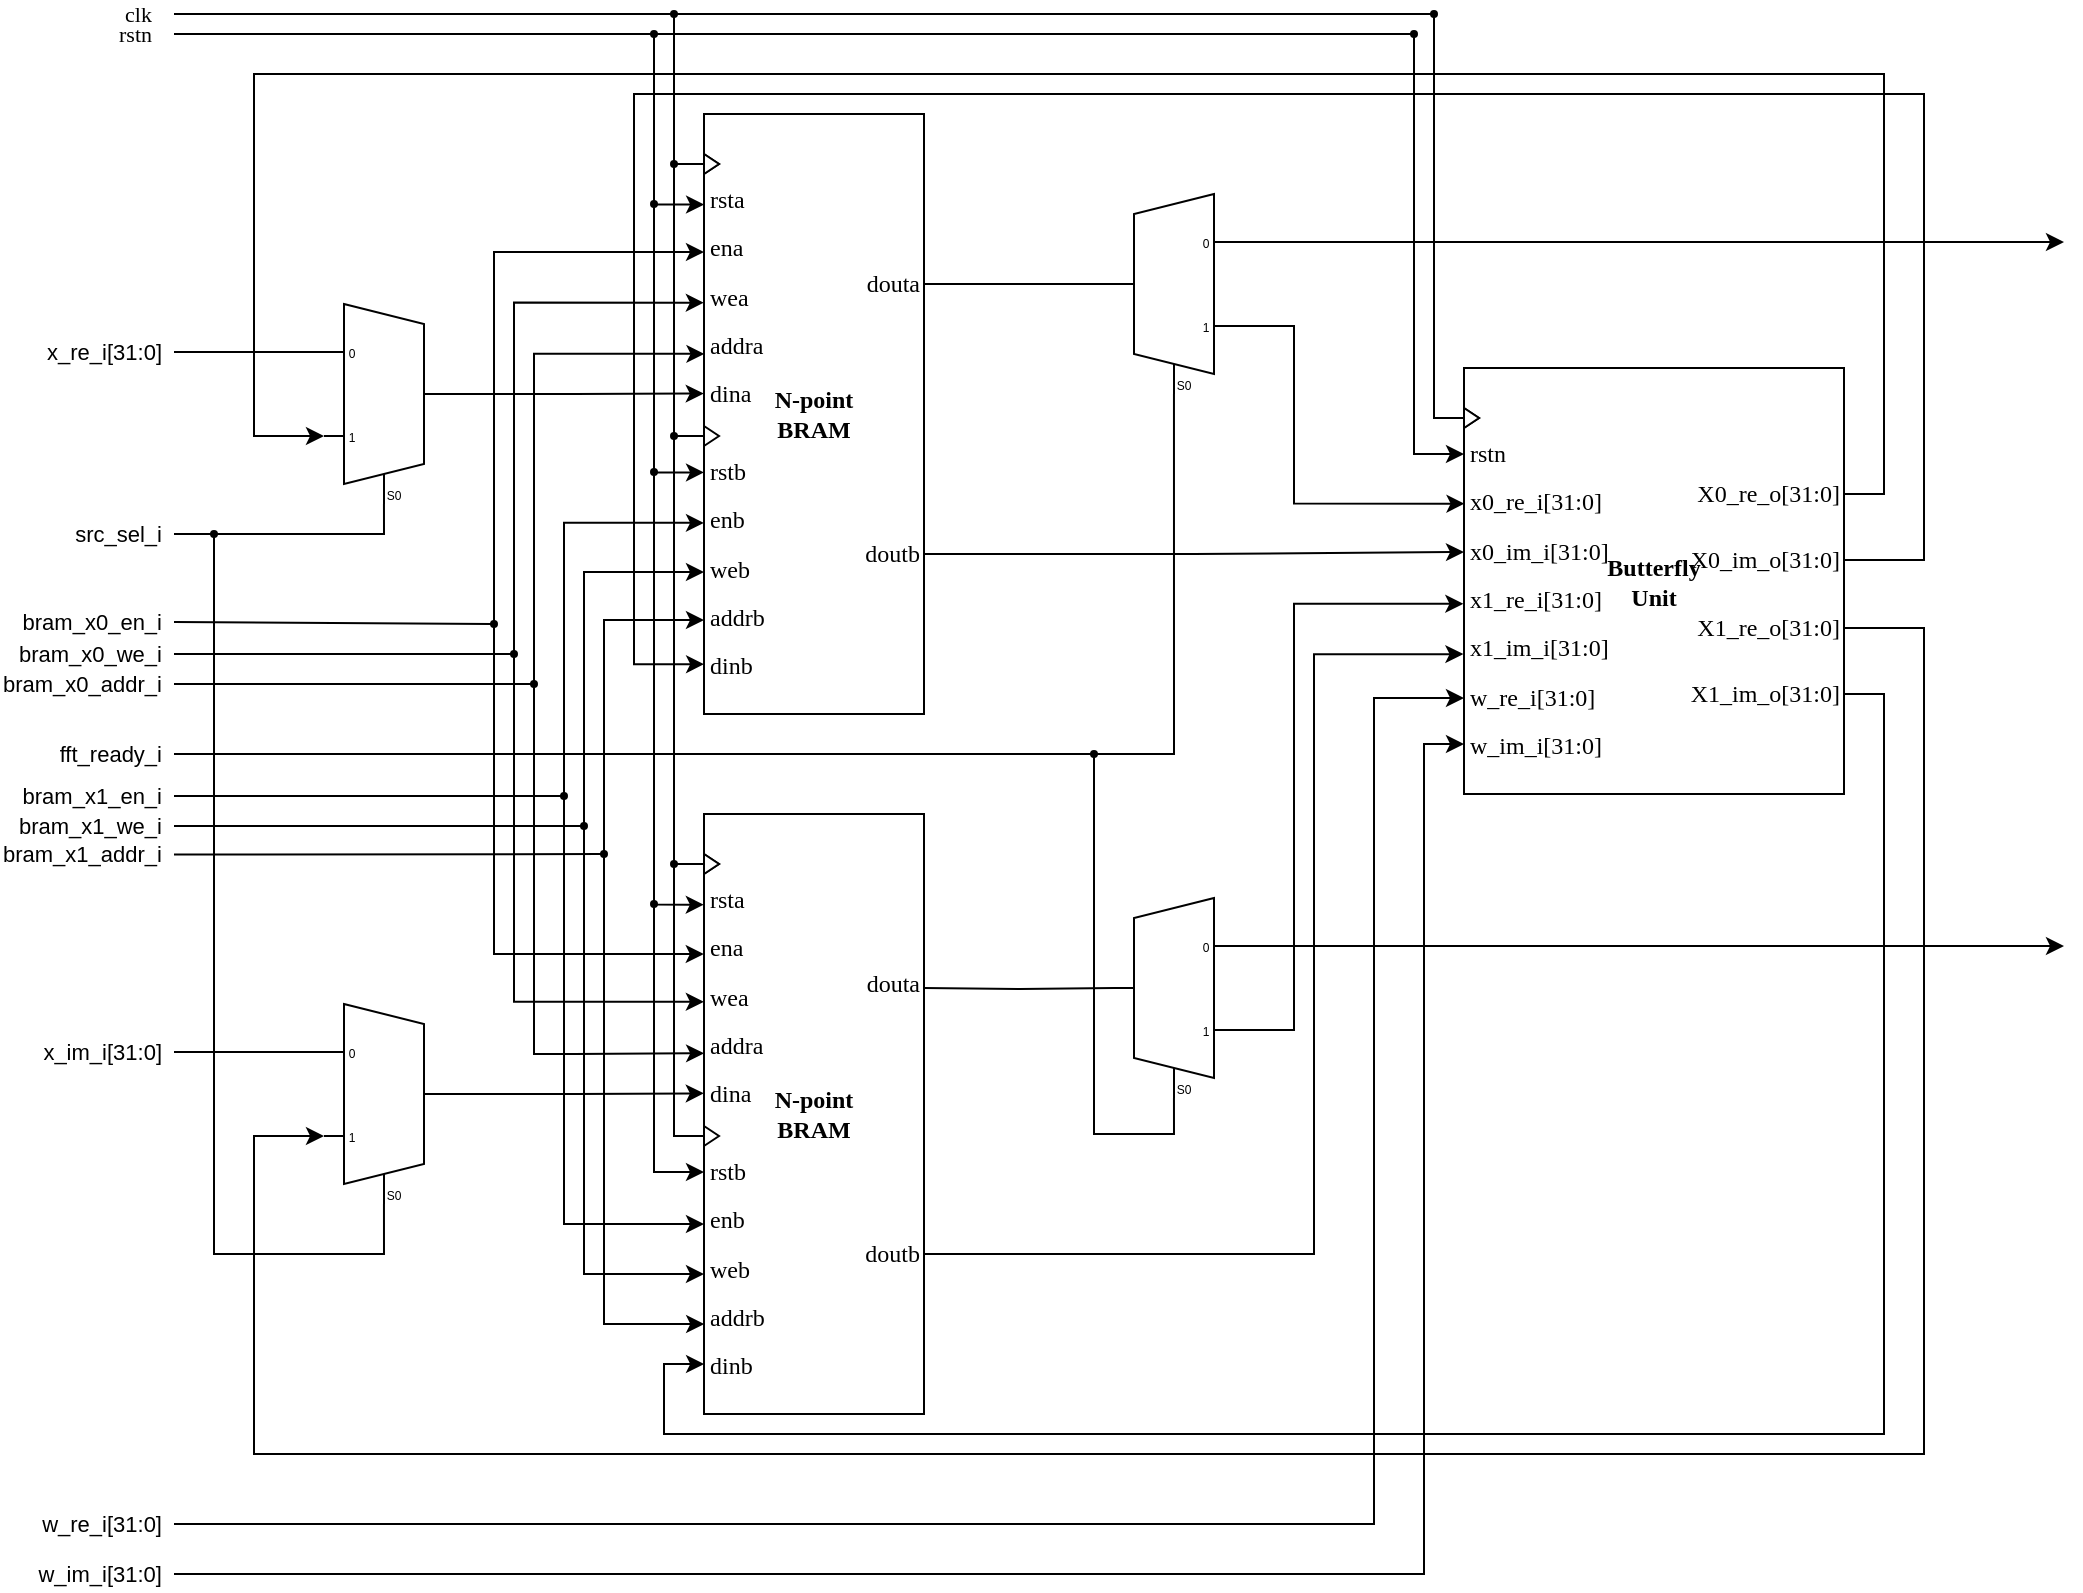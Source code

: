 <mxfile version="25.0.3">
  <diagram name="Page-1" id="Juiqj6YkxCS37qnOwY-p">
    <mxGraphModel dx="3056" dy="1178" grid="1" gridSize="5" guides="1" tooltips="1" connect="1" arrows="1" fold="1" page="1" pageScale="1" pageWidth="850" pageHeight="1100" math="0" shadow="0">
      <root>
        <mxCell id="0" />
        <mxCell id="1" parent="0" />
        <mxCell id="6dm7ZZ2Ce49l9A71G7zG-26" value="rsta" style="text;html=1;align=left;verticalAlign=middle;resizable=0;points=[];autosize=1;strokeColor=none;fillColor=none;spacing=0;fontFamily=NewsGotT;spacingLeft=3;spacingRight=-10;spacingBottom=-2;spacingTop=-2;" vertex="1" parent="1">
          <mxGeometry x="310" y="128" width="25" height="20" as="geometry" />
        </mxCell>
        <mxCell id="6dm7ZZ2Ce49l9A71G7zG-27" value="" style="triangle;whiteSpace=wrap;html=1;fontFamily=NewsGotT;movable=1;resizable=1;rotatable=1;deletable=1;editable=1;locked=0;connectable=1;container=0;points=[];" vertex="1" parent="1">
          <mxGeometry x="310" y="115" width="7.5" height="10" as="geometry" />
        </mxCell>
        <mxCell id="6dm7ZZ2Ce49l9A71G7zG-28" value="ena" style="text;html=1;align=left;verticalAlign=middle;resizable=0;points=[];autosize=1;strokeColor=none;fillColor=none;spacing=0;fontFamily=NewsGotT;spacingLeft=3;spacingRight=-10;spacingBottom=-2;spacingTop=-2;" vertex="1" parent="1">
          <mxGeometry x="310" y="152" width="20" height="20" as="geometry" />
        </mxCell>
        <mxCell id="6dm7ZZ2Ce49l9A71G7zG-29" value="wea" style="text;html=1;align=left;verticalAlign=middle;resizable=0;points=[];autosize=1;strokeColor=none;fillColor=none;spacing=0;fontFamily=NewsGotT;spacingLeft=3;spacingRight=-10;spacingBottom=-2;spacingTop=-2;" vertex="1" parent="1">
          <mxGeometry x="310" y="177" width="25" height="20" as="geometry" />
        </mxCell>
        <mxCell id="6dm7ZZ2Ce49l9A71G7zG-30" value="addra" style="text;html=1;align=left;verticalAlign=middle;resizable=0;points=[];autosize=1;strokeColor=none;fillColor=none;fontFamily=NewsGotT;fontSize=12;fontColor=default;spacing=0;spacingLeft=3;spacingRight=-10;spacingBottom=-2;spacingTop=-2;" vertex="1" parent="1">
          <mxGeometry x="310" y="201" width="30" height="20" as="geometry" />
        </mxCell>
        <mxCell id="6dm7ZZ2Ce49l9A71G7zG-31" value="dina" style="text;html=1;align=left;verticalAlign=middle;resizable=0;points=[];autosize=1;strokeColor=none;fillColor=none;fontFamily=NewsGotT;fontSize=12;fontColor=default;spacing=0;spacingLeft=3;spacingRight=-10;spacingBottom=-2;spacingTop=-2;" vertex="1" parent="1">
          <mxGeometry x="310" y="225" width="25" height="20" as="geometry" />
        </mxCell>
        <mxCell id="6dm7ZZ2Ce49l9A71G7zG-32" value="" style="triangle;whiteSpace=wrap;html=1;fontFamily=NewsGotT;movable=1;resizable=1;rotatable=1;deletable=1;editable=1;locked=0;connectable=1;container=0;points=[[0,0.5,0,0,0]];" vertex="1" parent="1">
          <mxGeometry x="310" y="115" width="7.5" height="10" as="geometry" />
        </mxCell>
        <mxCell id="6dm7ZZ2Ce49l9A71G7zG-34" value="rstb" style="text;html=1;align=left;verticalAlign=middle;resizable=0;points=[];autosize=1;strokeColor=none;fillColor=none;spacing=0;fontFamily=NewsGotT;spacingLeft=3;spacingRight=-10;spacingBottom=-2;spacingTop=-2;" vertex="1" parent="1">
          <mxGeometry x="310" y="264" width="25" height="20" as="geometry" />
        </mxCell>
        <mxCell id="6dm7ZZ2Ce49l9A71G7zG-35" value="enb" style="text;html=1;align=left;verticalAlign=middle;resizable=0;points=[];autosize=1;strokeColor=none;fillColor=none;spacing=0;fontFamily=NewsGotT;spacingLeft=3;spacingRight=-10;spacingBottom=-2;spacingTop=-2;" vertex="1" parent="1">
          <mxGeometry x="310" y="288" width="20" height="20" as="geometry" />
        </mxCell>
        <mxCell id="6dm7ZZ2Ce49l9A71G7zG-36" value="web" style="text;html=1;align=left;verticalAlign=middle;resizable=0;points=[];autosize=1;strokeColor=none;fillColor=none;spacing=0;fontFamily=NewsGotT;spacingLeft=3;spacingRight=-10;spacingBottom=-2;spacingTop=-2;" vertex="1" parent="1">
          <mxGeometry x="310" y="313" width="25" height="20" as="geometry" />
        </mxCell>
        <mxCell id="6dm7ZZ2Ce49l9A71G7zG-37" value="addrb" style="text;html=1;align=left;verticalAlign=middle;resizable=0;points=[];autosize=1;strokeColor=none;fillColor=none;fontFamily=NewsGotT;fontSize=12;fontColor=default;spacing=0;spacingLeft=3;spacingRight=-10;spacingBottom=-2;spacingTop=-2;" vertex="1" parent="1">
          <mxGeometry x="310" y="337" width="30" height="20" as="geometry" />
        </mxCell>
        <mxCell id="6dm7ZZ2Ce49l9A71G7zG-38" value="dinb" style="text;html=1;align=left;verticalAlign=middle;resizable=0;points=[];autosize=1;strokeColor=none;fillColor=none;fontFamily=NewsGotT;fontSize=12;fontColor=default;spacing=0;spacingLeft=3;spacingRight=-10;spacingBottom=-2;spacingTop=-2;" vertex="1" parent="1">
          <mxGeometry x="310" y="361" width="25" height="20" as="geometry" />
        </mxCell>
        <mxCell id="6dm7ZZ2Ce49l9A71G7zG-39" value="" style="triangle;whiteSpace=wrap;html=1;fontFamily=NewsGotT;movable=1;resizable=1;rotatable=1;deletable=1;editable=1;locked=0;connectable=1;container=0;points=[[0,0.5,0,0,0]];" vertex="1" parent="1">
          <mxGeometry x="310" y="251" width="7.5" height="10" as="geometry" />
        </mxCell>
        <mxCell id="6dm7ZZ2Ce49l9A71G7zG-46" value="x_re_i[31:0]" style="edgeStyle=orthogonalEdgeStyle;rounded=0;orthogonalLoop=1;jettySize=auto;html=1;entryX=0;entryY=0.21;entryDx=0;entryDy=3;entryPerimeter=0;endArrow=none;endFill=0;align=right;" edge="1" parent="1" target="6dm7ZZ2Ce49l9A71G7zG-1">
          <mxGeometry x="-1" y="5" relative="1" as="geometry">
            <mxPoint x="40" y="209" as="sourcePoint" />
            <Array as="points">
              <mxPoint x="78" y="209" />
            </Array>
            <mxPoint x="-5" y="5" as="offset" />
          </mxGeometry>
        </mxCell>
        <mxCell id="6dm7ZZ2Ce49l9A71G7zG-155" value="src_sel_i" style="edgeStyle=orthogonalEdgeStyle;rounded=0;orthogonalLoop=1;jettySize=auto;html=1;exitX=0.333;exitY=1;exitDx=10;exitDy=0;exitPerimeter=0;entryX=0.333;entryY=1;entryDx=10;entryDy=0;entryPerimeter=0;endArrow=none;endFill=0;align=right;" edge="1" parent="1" target="6dm7ZZ2Ce49l9A71G7zG-1">
          <mxGeometry x="-1" y="-5" relative="1" as="geometry">
            <mxPoint x="40" y="300" as="sourcePoint" />
            <Array as="points">
              <mxPoint x="145" y="300" />
            </Array>
            <mxPoint x="-5" y="-5" as="offset" />
          </mxGeometry>
        </mxCell>
        <mxCell id="6dm7ZZ2Ce49l9A71G7zG-1" value="" style="shadow=0;dashed=0;align=center;html=1;strokeWidth=1;shape=mxgraph.electrical.abstract.mux2;whiteSpace=wrap;fontFamily=NewsGotT;" vertex="1" parent="1">
          <mxGeometry x="115" y="185" width="60" height="100" as="geometry" />
        </mxCell>
        <mxCell id="6dm7ZZ2Ce49l9A71G7zG-2" value="&lt;b&gt;N-point&lt;br&gt;BRAM&lt;/b&gt;" style="rounded=0;whiteSpace=wrap;html=1;fontFamily=NewsGotT;verticalAlign=middle;" vertex="1" parent="1">
          <mxGeometry x="305" y="90" width="110" height="300" as="geometry" />
        </mxCell>
        <mxCell id="6dm7ZZ2Ce49l9A71G7zG-3" value="rsta" style="text;html=1;align=left;verticalAlign=middle;resizable=0;points=[];autosize=1;strokeColor=none;fillColor=none;spacing=0;fontFamily=NewsGotT;spacingLeft=3;spacingRight=-10;spacingBottom=-2;spacingTop=-2;" vertex="1" parent="1">
          <mxGeometry x="305" y="123" width="25" height="20" as="geometry" />
        </mxCell>
        <mxCell id="6dm7ZZ2Ce49l9A71G7zG-4" value="" style="triangle;whiteSpace=wrap;html=1;fontFamily=NewsGotT;movable=1;resizable=1;rotatable=1;deletable=1;editable=1;locked=0;connectable=1;container=0;points=[];" vertex="1" parent="1">
          <mxGeometry x="305" y="110" width="7.5" height="10" as="geometry" />
        </mxCell>
        <mxCell id="6dm7ZZ2Ce49l9A71G7zG-5" value="ena" style="text;html=1;align=left;verticalAlign=middle;resizable=0;points=[];autosize=1;strokeColor=none;fillColor=none;spacing=0;fontFamily=NewsGotT;spacingLeft=3;spacingRight=-10;spacingBottom=-2;spacingTop=-2;" vertex="1" parent="1">
          <mxGeometry x="305" y="147" width="20" height="20" as="geometry" />
        </mxCell>
        <mxCell id="6dm7ZZ2Ce49l9A71G7zG-6" value="wea" style="text;html=1;align=left;verticalAlign=middle;resizable=0;points=[];autosize=1;strokeColor=none;fillColor=none;spacing=0;fontFamily=NewsGotT;spacingLeft=3;spacingRight=-10;spacingBottom=-2;spacingTop=-2;" vertex="1" parent="1">
          <mxGeometry x="305" y="172" width="25" height="20" as="geometry" />
        </mxCell>
        <mxCell id="6dm7ZZ2Ce49l9A71G7zG-7" value="addra" style="text;html=1;align=left;verticalAlign=middle;resizable=0;points=[];autosize=1;strokeColor=none;fillColor=none;fontFamily=NewsGotT;fontSize=12;fontColor=default;spacing=0;spacingLeft=3;spacingRight=-10;spacingBottom=-2;spacingTop=-2;" vertex="1" parent="1">
          <mxGeometry x="305" y="196" width="30" height="20" as="geometry" />
        </mxCell>
        <mxCell id="6dm7ZZ2Ce49l9A71G7zG-8" value="dina" style="text;html=1;align=left;verticalAlign=middle;resizable=0;points=[];autosize=1;strokeColor=none;fillColor=none;fontFamily=NewsGotT;fontSize=12;fontColor=default;spacing=0;spacingLeft=3;spacingRight=-10;spacingBottom=-2;spacingTop=-2;" vertex="1" parent="1">
          <mxGeometry x="305" y="220" width="25" height="20" as="geometry" />
        </mxCell>
        <mxCell id="6dm7ZZ2Ce49l9A71G7zG-9" value="" style="triangle;whiteSpace=wrap;html=1;fontFamily=NewsGotT;movable=1;resizable=1;rotatable=1;deletable=1;editable=1;locked=0;connectable=1;container=0;points=[[0,0.5,0,0,0]];" vertex="1" parent="1">
          <mxGeometry x="305" y="110" width="7.5" height="10" as="geometry" />
        </mxCell>
        <mxCell id="6dm7ZZ2Ce49l9A71G7zG-11" value="douta" style="text;html=1;align=right;verticalAlign=middle;resizable=0;points=[];autosize=1;strokeColor=none;fillColor=none;fontFamily=NewsGotT;fontSize=12;fontColor=default;spacing=0;spacingRight=3;spacingLeft=-9;spacingBottom=-2;spacingTop=-2;" vertex="1" parent="1">
          <mxGeometry x="385" y="165" width="30" height="20" as="geometry" />
        </mxCell>
        <mxCell id="6dm7ZZ2Ce49l9A71G7zG-12" value="rstb" style="text;html=1;align=left;verticalAlign=middle;resizable=0;points=[];autosize=1;strokeColor=none;fillColor=none;spacing=0;fontFamily=NewsGotT;spacingLeft=3;spacingRight=-10;spacingBottom=-2;spacingTop=-2;" vertex="1" parent="1">
          <mxGeometry x="305" y="259" width="25" height="20" as="geometry" />
        </mxCell>
        <mxCell id="6dm7ZZ2Ce49l9A71G7zG-13" value="enb" style="text;html=1;align=left;verticalAlign=middle;resizable=0;points=[];autosize=1;strokeColor=none;fillColor=none;spacing=0;fontFamily=NewsGotT;spacingLeft=3;spacingRight=-10;spacingBottom=-2;spacingTop=-2;" vertex="1" parent="1">
          <mxGeometry x="305" y="283" width="20" height="20" as="geometry" />
        </mxCell>
        <mxCell id="6dm7ZZ2Ce49l9A71G7zG-14" value="web" style="text;html=1;align=left;verticalAlign=middle;resizable=0;points=[];autosize=1;strokeColor=none;fillColor=none;spacing=0;fontFamily=NewsGotT;spacingLeft=3;spacingRight=-10;spacingBottom=-2;spacingTop=-2;" vertex="1" parent="1">
          <mxGeometry x="305" y="308" width="25" height="20" as="geometry" />
        </mxCell>
        <mxCell id="6dm7ZZ2Ce49l9A71G7zG-15" value="addrb" style="text;html=1;align=left;verticalAlign=middle;resizable=0;points=[];autosize=1;strokeColor=none;fillColor=none;fontFamily=NewsGotT;fontSize=12;fontColor=default;spacing=0;spacingLeft=3;spacingRight=-10;spacingBottom=-2;spacingTop=-2;" vertex="1" parent="1">
          <mxGeometry x="305" y="332" width="30" height="20" as="geometry" />
        </mxCell>
        <mxCell id="6dm7ZZ2Ce49l9A71G7zG-16" value="dinb" style="text;html=1;align=left;verticalAlign=middle;resizable=0;points=[];autosize=1;strokeColor=none;fillColor=none;fontFamily=NewsGotT;fontSize=12;fontColor=default;spacing=0;spacingLeft=3;spacingRight=-10;spacingBottom=-2;spacingTop=-2;" vertex="1" parent="1">
          <mxGeometry x="305" y="356" width="25" height="20" as="geometry" />
        </mxCell>
        <mxCell id="6dm7ZZ2Ce49l9A71G7zG-17" value="" style="triangle;whiteSpace=wrap;html=1;fontFamily=NewsGotT;movable=1;resizable=1;rotatable=1;deletable=1;editable=1;locked=0;connectable=1;container=0;points=[[0,0.5,0,0,0]];" vertex="1" parent="1">
          <mxGeometry x="305" y="246" width="7.5" height="10" as="geometry" />
        </mxCell>
        <mxCell id="6dm7ZZ2Ce49l9A71G7zG-18" value="doutb" style="text;html=1;align=right;verticalAlign=middle;resizable=0;points=[];autosize=1;strokeColor=none;fillColor=none;fontFamily=NewsGotT;fontSize=12;fontColor=default;spacing=0;spacingRight=3;spacingLeft=-9;spacingBottom=-2;spacingTop=-2;" vertex="1" parent="1">
          <mxGeometry x="385" y="300" width="30" height="20" as="geometry" />
        </mxCell>
        <mxCell id="6dm7ZZ2Ce49l9A71G7zG-19" value="clk" style="endArrow=none;html=1;rounded=0;align=right;fontFamily=NewsGotT;" edge="1" parent="1">
          <mxGeometry x="-1" y="-10" width="50" height="50" relative="1" as="geometry">
            <mxPoint x="40" y="40" as="sourcePoint" />
            <mxPoint x="670" y="40" as="targetPoint" />
            <mxPoint x="-10" y="-10" as="offset" />
          </mxGeometry>
        </mxCell>
        <mxCell id="6dm7ZZ2Ce49l9A71G7zG-20" value="rstn" style="endArrow=none;html=1;rounded=0;align=right;labelBackgroundColor=none;fontFamily=NewsGotT;" edge="1" parent="1">
          <mxGeometry x="-1" y="-10" width="50" height="50" relative="1" as="geometry">
            <mxPoint x="40" y="50" as="sourcePoint" />
            <mxPoint x="660" y="50" as="targetPoint" />
            <mxPoint x="-10" y="-10" as="offset" />
          </mxGeometry>
        </mxCell>
        <mxCell id="6dm7ZZ2Ce49l9A71G7zG-21" value="" style="endArrow=none;html=1;rounded=0;entryX=0;entryY=0.5;entryDx=0;entryDy=0;entryPerimeter=0;edgeStyle=orthogonalEdgeStyle;startArrow=oval;startFill=1;startSize=3;" edge="1" parent="1" target="6dm7ZZ2Ce49l9A71G7zG-9">
          <mxGeometry width="50" height="50" relative="1" as="geometry">
            <mxPoint x="290" y="40" as="sourcePoint" />
            <mxPoint x="285" y="120" as="targetPoint" />
            <Array as="points">
              <mxPoint x="290" y="40" />
              <mxPoint x="290" y="115" />
            </Array>
          </mxGeometry>
        </mxCell>
        <mxCell id="6dm7ZZ2Ce49l9A71G7zG-22" value="" style="endArrow=none;html=1;rounded=0;entryX=0;entryY=0.5;entryDx=0;entryDy=0;entryPerimeter=0;edgeStyle=orthogonalEdgeStyle;startArrow=oval;startFill=1;startSize=3;fontFamily=NewsGotT;" edge="1" parent="1" target="6dm7ZZ2Ce49l9A71G7zG-17">
          <mxGeometry width="50" height="50" relative="1" as="geometry">
            <mxPoint x="290" y="115" as="sourcePoint" />
            <mxPoint x="305" y="190" as="targetPoint" />
            <Array as="points">
              <mxPoint x="290" y="115" />
              <mxPoint x="290" y="251" />
            </Array>
          </mxGeometry>
        </mxCell>
        <mxCell id="6dm7ZZ2Ce49l9A71G7zG-23" value="" style="endArrow=classic;html=1;rounded=0;edgeStyle=orthogonalEdgeStyle;startArrow=oval;startFill=1;startSize=3;entryX=0.002;entryY=0.612;entryDx=0;entryDy=0;entryPerimeter=0;endFill=1;" edge="1" parent="1" target="6dm7ZZ2Ce49l9A71G7zG-3">
          <mxGeometry width="50" height="50" relative="1" as="geometry">
            <mxPoint x="280" y="50" as="sourcePoint" />
            <mxPoint x="305" y="134" as="targetPoint" />
            <Array as="points">
              <mxPoint x="280" y="50" />
              <mxPoint x="280" y="135" />
            </Array>
          </mxGeometry>
        </mxCell>
        <mxCell id="6dm7ZZ2Ce49l9A71G7zG-24" value="" style="endArrow=classic;html=1;rounded=0;edgeStyle=orthogonalEdgeStyle;startArrow=oval;startFill=1;startSize=3;entryX=0.001;entryY=0.51;entryDx=0;entryDy=0;entryPerimeter=0;endFill=1;fontFamily=NewsGotT;" edge="1" parent="1" target="6dm7ZZ2Ce49l9A71G7zG-12">
          <mxGeometry width="50" height="50" relative="1" as="geometry">
            <mxPoint x="280" y="134.99" as="sourcePoint" />
            <mxPoint x="305" y="219.99" as="targetPoint" />
            <Array as="points">
              <mxPoint x="280" y="269" />
            </Array>
          </mxGeometry>
        </mxCell>
        <mxCell id="6dm7ZZ2Ce49l9A71G7zG-42" style="edgeStyle=orthogonalEdgeStyle;rounded=0;orthogonalLoop=1;jettySize=auto;html=1;exitX=1;exitY=0.5;exitDx=0;exitDy=-5;exitPerimeter=0;entryX=-0.005;entryY=0.489;entryDx=0;entryDy=0;entryPerimeter=0;" edge="1" parent="1" source="6dm7ZZ2Ce49l9A71G7zG-1" target="6dm7ZZ2Ce49l9A71G7zG-8">
          <mxGeometry relative="1" as="geometry" />
        </mxCell>
        <mxCell id="6dm7ZZ2Ce49l9A71G7zG-117" style="edgeStyle=orthogonalEdgeStyle;rounded=0;orthogonalLoop=1;jettySize=auto;html=1;exitX=1;exitY=0.21;exitDx=0;exitDy=3;exitPerimeter=0;" edge="1" parent="1" source="6dm7ZZ2Ce49l9A71G7zG-44">
          <mxGeometry relative="1" as="geometry">
            <mxPoint x="985" y="154" as="targetPoint" />
          </mxGeometry>
        </mxCell>
        <mxCell id="6dm7ZZ2Ce49l9A71G7zG-44" value="" style="shadow=0;dashed=0;align=center;html=1;strokeWidth=1;shape=mxgraph.electrical.abstract.mux2;operation=demux;whiteSpace=wrap;fontFamily=NewsGotT;" vertex="1" parent="1">
          <mxGeometry x="510" y="130" width="60" height="100" as="geometry" />
        </mxCell>
        <mxCell id="6dm7ZZ2Ce49l9A71G7zG-45" style="edgeStyle=orthogonalEdgeStyle;rounded=0;orthogonalLoop=1;jettySize=auto;html=1;entryX=0;entryY=0.45;entryDx=0;entryDy=0;entryPerimeter=0;endArrow=none;endFill=0;" edge="1" parent="1" source="6dm7ZZ2Ce49l9A71G7zG-11" target="6dm7ZZ2Ce49l9A71G7zG-44">
          <mxGeometry relative="1" as="geometry" />
        </mxCell>
        <mxCell id="6dm7ZZ2Ce49l9A71G7zG-47" value="rsta" style="text;html=1;align=left;verticalAlign=middle;resizable=0;points=[];autosize=1;strokeColor=none;fillColor=none;spacing=0;fontFamily=NewsGotT;spacingLeft=3;spacingRight=-10;spacingBottom=-2;spacingTop=-2;" vertex="1" parent="1">
          <mxGeometry x="310" y="478" width="25" height="20" as="geometry" />
        </mxCell>
        <mxCell id="6dm7ZZ2Ce49l9A71G7zG-48" value="" style="triangle;whiteSpace=wrap;html=1;fontFamily=NewsGotT;movable=1;resizable=1;rotatable=1;deletable=1;editable=1;locked=0;connectable=1;container=0;points=[];" vertex="1" parent="1">
          <mxGeometry x="310" y="465" width="7.5" height="10" as="geometry" />
        </mxCell>
        <mxCell id="6dm7ZZ2Ce49l9A71G7zG-49" value="ena" style="text;html=1;align=left;verticalAlign=middle;resizable=0;points=[];autosize=1;strokeColor=none;fillColor=none;spacing=0;fontFamily=NewsGotT;spacingLeft=3;spacingRight=-10;spacingBottom=-2;spacingTop=-2;" vertex="1" parent="1">
          <mxGeometry x="310" y="502" width="20" height="20" as="geometry" />
        </mxCell>
        <mxCell id="6dm7ZZ2Ce49l9A71G7zG-50" value="wea" style="text;html=1;align=left;verticalAlign=middle;resizable=0;points=[];autosize=1;strokeColor=none;fillColor=none;spacing=0;fontFamily=NewsGotT;spacingLeft=3;spacingRight=-10;spacingBottom=-2;spacingTop=-2;" vertex="1" parent="1">
          <mxGeometry x="310" y="527" width="25" height="20" as="geometry" />
        </mxCell>
        <mxCell id="6dm7ZZ2Ce49l9A71G7zG-51" value="addra" style="text;html=1;align=left;verticalAlign=middle;resizable=0;points=[];autosize=1;strokeColor=none;fillColor=none;fontFamily=NewsGotT;fontSize=12;fontColor=default;spacing=0;spacingLeft=3;spacingRight=-10;spacingBottom=-2;spacingTop=-2;" vertex="1" parent="1">
          <mxGeometry x="310" y="551" width="30" height="20" as="geometry" />
        </mxCell>
        <mxCell id="6dm7ZZ2Ce49l9A71G7zG-52" value="dina" style="text;html=1;align=left;verticalAlign=middle;resizable=0;points=[];autosize=1;strokeColor=none;fillColor=none;fontFamily=NewsGotT;fontSize=12;fontColor=default;spacing=0;spacingLeft=3;spacingRight=-10;spacingBottom=-2;spacingTop=-2;" vertex="1" parent="1">
          <mxGeometry x="310" y="575" width="25" height="20" as="geometry" />
        </mxCell>
        <mxCell id="6dm7ZZ2Ce49l9A71G7zG-53" value="" style="triangle;whiteSpace=wrap;html=1;fontFamily=NewsGotT;movable=1;resizable=1;rotatable=1;deletable=1;editable=1;locked=0;connectable=1;container=0;points=[[0,0.5,0,0,0]];" vertex="1" parent="1">
          <mxGeometry x="310" y="465" width="7.5" height="10" as="geometry" />
        </mxCell>
        <mxCell id="6dm7ZZ2Ce49l9A71G7zG-54" value="rstb" style="text;html=1;align=left;verticalAlign=middle;resizable=0;points=[];autosize=1;strokeColor=none;fillColor=none;spacing=0;fontFamily=NewsGotT;spacingLeft=3;spacingRight=-10;spacingBottom=-2;spacingTop=-2;" vertex="1" parent="1">
          <mxGeometry x="310" y="614" width="25" height="20" as="geometry" />
        </mxCell>
        <mxCell id="6dm7ZZ2Ce49l9A71G7zG-55" value="enb" style="text;html=1;align=left;verticalAlign=middle;resizable=0;points=[];autosize=1;strokeColor=none;fillColor=none;spacing=0;fontFamily=NewsGotT;spacingLeft=3;spacingRight=-10;spacingBottom=-2;spacingTop=-2;" vertex="1" parent="1">
          <mxGeometry x="310" y="638" width="20" height="20" as="geometry" />
        </mxCell>
        <mxCell id="6dm7ZZ2Ce49l9A71G7zG-56" value="web" style="text;html=1;align=left;verticalAlign=middle;resizable=0;points=[];autosize=1;strokeColor=none;fillColor=none;spacing=0;fontFamily=NewsGotT;spacingLeft=3;spacingRight=-10;spacingBottom=-2;spacingTop=-2;" vertex="1" parent="1">
          <mxGeometry x="310" y="663" width="25" height="20" as="geometry" />
        </mxCell>
        <mxCell id="6dm7ZZ2Ce49l9A71G7zG-57" value="addrb" style="text;html=1;align=left;verticalAlign=middle;resizable=0;points=[];autosize=1;strokeColor=none;fillColor=none;fontFamily=NewsGotT;fontSize=12;fontColor=default;spacing=0;spacingLeft=3;spacingRight=-10;spacingBottom=-2;spacingTop=-2;" vertex="1" parent="1">
          <mxGeometry x="310" y="687" width="30" height="20" as="geometry" />
        </mxCell>
        <mxCell id="6dm7ZZ2Ce49l9A71G7zG-58" value="dinb" style="text;html=1;align=left;verticalAlign=middle;resizable=0;points=[];autosize=1;strokeColor=none;fillColor=none;fontFamily=NewsGotT;fontSize=12;fontColor=default;spacing=0;spacingLeft=3;spacingRight=-10;spacingBottom=-2;spacingTop=-2;" vertex="1" parent="1">
          <mxGeometry x="310" y="711" width="25" height="20" as="geometry" />
        </mxCell>
        <mxCell id="6dm7ZZ2Ce49l9A71G7zG-59" value="" style="triangle;whiteSpace=wrap;html=1;fontFamily=NewsGotT;movable=1;resizable=1;rotatable=1;deletable=1;editable=1;locked=0;connectable=1;container=0;points=[[0,0.5,0,0,0]];" vertex="1" parent="1">
          <mxGeometry x="310" y="601" width="7.5" height="10" as="geometry" />
        </mxCell>
        <mxCell id="6dm7ZZ2Ce49l9A71G7zG-60" value="&lt;b&gt;N-point&lt;br&gt;BRAM&lt;/b&gt;" style="rounded=0;whiteSpace=wrap;html=1;fontFamily=NewsGotT;verticalAlign=middle;" vertex="1" parent="1">
          <mxGeometry x="305" y="440" width="110" height="300" as="geometry" />
        </mxCell>
        <mxCell id="6dm7ZZ2Ce49l9A71G7zG-61" value="rsta" style="text;html=1;align=left;verticalAlign=middle;resizable=0;points=[];autosize=1;strokeColor=none;fillColor=none;spacing=0;fontFamily=NewsGotT;spacingLeft=3;spacingRight=-10;spacingBottom=-2;spacingTop=-2;" vertex="1" parent="1">
          <mxGeometry x="305" y="473" width="25" height="20" as="geometry" />
        </mxCell>
        <mxCell id="6dm7ZZ2Ce49l9A71G7zG-62" value="" style="triangle;whiteSpace=wrap;html=1;fontFamily=NewsGotT;movable=1;resizable=1;rotatable=1;deletable=1;editable=1;locked=0;connectable=1;container=0;points=[];" vertex="1" parent="1">
          <mxGeometry x="305" y="460" width="7.5" height="10" as="geometry" />
        </mxCell>
        <mxCell id="6dm7ZZ2Ce49l9A71G7zG-63" value="ena" style="text;html=1;align=left;verticalAlign=middle;resizable=0;points=[];autosize=1;strokeColor=none;fillColor=none;spacing=0;fontFamily=NewsGotT;spacingLeft=3;spacingRight=-10;spacingBottom=-2;spacingTop=-2;" vertex="1" parent="1">
          <mxGeometry x="305" y="497" width="20" height="20" as="geometry" />
        </mxCell>
        <mxCell id="6dm7ZZ2Ce49l9A71G7zG-64" value="wea" style="text;html=1;align=left;verticalAlign=middle;resizable=0;points=[];autosize=1;strokeColor=none;fillColor=none;spacing=0;fontFamily=NewsGotT;spacingLeft=3;spacingRight=-10;spacingBottom=-2;spacingTop=-2;" vertex="1" parent="1">
          <mxGeometry x="305" y="522" width="25" height="20" as="geometry" />
        </mxCell>
        <mxCell id="6dm7ZZ2Ce49l9A71G7zG-65" value="addra" style="text;html=1;align=left;verticalAlign=middle;resizable=0;points=[];autosize=1;strokeColor=none;fillColor=none;fontFamily=NewsGotT;fontSize=12;fontColor=default;spacing=0;spacingLeft=3;spacingRight=-10;spacingBottom=-2;spacingTop=-2;" vertex="1" parent="1">
          <mxGeometry x="305" y="546" width="30" height="20" as="geometry" />
        </mxCell>
        <mxCell id="6dm7ZZ2Ce49l9A71G7zG-66" value="dina" style="text;html=1;align=left;verticalAlign=middle;resizable=0;points=[];autosize=1;strokeColor=none;fillColor=none;fontFamily=NewsGotT;fontSize=12;fontColor=default;spacing=0;spacingLeft=3;spacingRight=-10;spacingBottom=-2;spacingTop=-2;" vertex="1" parent="1">
          <mxGeometry x="305" y="570" width="25" height="20" as="geometry" />
        </mxCell>
        <mxCell id="6dm7ZZ2Ce49l9A71G7zG-67" value="" style="triangle;whiteSpace=wrap;html=1;fontFamily=NewsGotT;movable=1;resizable=1;rotatable=1;deletable=1;editable=1;locked=0;connectable=1;container=0;points=[[0,0.5,0,0,0]];" vertex="1" parent="1">
          <mxGeometry x="305" y="460" width="7.5" height="10" as="geometry" />
        </mxCell>
        <mxCell id="6dm7ZZ2Ce49l9A71G7zG-68" value="douta" style="text;html=1;align=right;verticalAlign=middle;resizable=0;points=[];autosize=1;strokeColor=none;fillColor=none;fontFamily=NewsGotT;fontSize=12;fontColor=default;spacing=0;spacingRight=3;spacingLeft=-9;spacingBottom=-2;spacingTop=-2;" vertex="1" parent="1">
          <mxGeometry x="385" y="515" width="30" height="20" as="geometry" />
        </mxCell>
        <mxCell id="6dm7ZZ2Ce49l9A71G7zG-69" value="rstb" style="text;html=1;align=left;verticalAlign=middle;resizable=0;points=[];autosize=1;strokeColor=none;fillColor=none;spacing=0;fontFamily=NewsGotT;spacingLeft=3;spacingRight=-10;spacingBottom=-2;spacingTop=-2;" vertex="1" parent="1">
          <mxGeometry x="305" y="609" width="25" height="20" as="geometry" />
        </mxCell>
        <mxCell id="6dm7ZZ2Ce49l9A71G7zG-70" value="enb" style="text;html=1;align=left;verticalAlign=middle;resizable=0;points=[];autosize=1;strokeColor=none;fillColor=none;spacing=0;fontFamily=NewsGotT;spacingLeft=3;spacingRight=-10;spacingBottom=-2;spacingTop=-2;" vertex="1" parent="1">
          <mxGeometry x="305" y="633" width="20" height="20" as="geometry" />
        </mxCell>
        <mxCell id="6dm7ZZ2Ce49l9A71G7zG-71" value="web" style="text;html=1;align=left;verticalAlign=middle;resizable=0;points=[];autosize=1;strokeColor=none;fillColor=none;spacing=0;fontFamily=NewsGotT;spacingLeft=3;spacingRight=-10;spacingBottom=-2;spacingTop=-2;" vertex="1" parent="1">
          <mxGeometry x="305" y="658" width="25" height="20" as="geometry" />
        </mxCell>
        <mxCell id="6dm7ZZ2Ce49l9A71G7zG-72" value="addrb" style="text;html=1;align=left;verticalAlign=middle;resizable=0;points=[];autosize=1;strokeColor=none;fillColor=none;fontFamily=NewsGotT;fontSize=12;fontColor=default;spacing=0;spacingLeft=3;spacingRight=-10;spacingBottom=-2;spacingTop=-2;" vertex="1" parent="1">
          <mxGeometry x="305" y="682" width="30" height="20" as="geometry" />
        </mxCell>
        <mxCell id="6dm7ZZ2Ce49l9A71G7zG-73" value="dinb" style="text;html=1;align=left;verticalAlign=middle;resizable=0;points=[];autosize=1;strokeColor=none;fillColor=none;fontFamily=NewsGotT;fontSize=12;fontColor=default;spacing=0;spacingLeft=3;spacingRight=-10;spacingBottom=-2;spacingTop=-2;" vertex="1" parent="1">
          <mxGeometry x="305" y="706" width="25" height="20" as="geometry" />
        </mxCell>
        <mxCell id="6dm7ZZ2Ce49l9A71G7zG-74" value="" style="triangle;whiteSpace=wrap;html=1;fontFamily=NewsGotT;movable=1;resizable=1;rotatable=1;deletable=1;editable=1;locked=0;connectable=1;container=0;points=[[0,0.5,0,0,0]];" vertex="1" parent="1">
          <mxGeometry x="305" y="596" width="7.5" height="10" as="geometry" />
        </mxCell>
        <mxCell id="6dm7ZZ2Ce49l9A71G7zG-75" value="doutb" style="text;html=1;align=right;verticalAlign=middle;resizable=0;points=[];autosize=1;strokeColor=none;fillColor=none;fontFamily=NewsGotT;fontSize=12;fontColor=default;spacing=0;spacingRight=3;spacingLeft=-9;spacingBottom=-2;spacingTop=-2;" vertex="1" parent="1">
          <mxGeometry x="385" y="650" width="30" height="20" as="geometry" />
        </mxCell>
        <mxCell id="6dm7ZZ2Ce49l9A71G7zG-76" value="" style="endArrow=classic;html=1;rounded=0;edgeStyle=orthogonalEdgeStyle;startArrow=oval;startFill=1;startSize=3;entryX=-0.004;entryY=0.617;entryDx=0;entryDy=0;entryPerimeter=0;endFill=1;fontFamily=NewsGotT;" edge="1" parent="1" target="6dm7ZZ2Ce49l9A71G7zG-61">
          <mxGeometry width="50" height="50" relative="1" as="geometry">
            <mxPoint x="280" y="269" as="sourcePoint" />
            <mxPoint x="305" y="403.01" as="targetPoint" />
            <Array as="points">
              <mxPoint x="280" y="485" />
            </Array>
          </mxGeometry>
        </mxCell>
        <mxCell id="6dm7ZZ2Ce49l9A71G7zG-77" value="" style="endArrow=classic;html=1;rounded=0;edgeStyle=orthogonalEdgeStyle;startArrow=oval;startFill=1;startSize=3;entryX=0.001;entryY=0.51;entryDx=0;entryDy=0;entryPerimeter=0;endFill=1;fontFamily=NewsGotT;" edge="1" parent="1">
          <mxGeometry width="50" height="50" relative="1" as="geometry">
            <mxPoint x="280" y="485" as="sourcePoint" />
            <mxPoint x="305" y="619.01" as="targetPoint" />
            <Array as="points">
              <mxPoint x="280" y="619.01" />
            </Array>
          </mxGeometry>
        </mxCell>
        <mxCell id="6dm7ZZ2Ce49l9A71G7zG-78" value="" style="endArrow=none;html=1;rounded=0;entryX=0;entryY=0.5;entryDx=0;entryDy=0;entryPerimeter=0;edgeStyle=orthogonalEdgeStyle;startArrow=oval;startFill=1;startSize=3;fontFamily=NewsGotT;" edge="1" parent="1" target="6dm7ZZ2Ce49l9A71G7zG-67">
          <mxGeometry width="50" height="50" relative="1" as="geometry">
            <mxPoint x="290" y="251" as="sourcePoint" />
            <mxPoint x="305" y="387" as="targetPoint" />
            <Array as="points">
              <mxPoint x="290" y="465" />
            </Array>
          </mxGeometry>
        </mxCell>
        <mxCell id="6dm7ZZ2Ce49l9A71G7zG-79" value="" style="endArrow=none;html=1;rounded=0;entryX=0;entryY=0.5;entryDx=0;entryDy=0;entryPerimeter=0;edgeStyle=orthogonalEdgeStyle;startArrow=oval;startFill=1;startSize=3;fontFamily=NewsGotT;" edge="1" parent="1">
          <mxGeometry width="50" height="50" relative="1" as="geometry">
            <mxPoint x="290" y="465" as="sourcePoint" />
            <mxPoint x="305" y="601" as="targetPoint" />
            <Array as="points">
              <mxPoint x="290" y="465" />
              <mxPoint x="290" y="601" />
            </Array>
          </mxGeometry>
        </mxCell>
        <mxCell id="6dm7ZZ2Ce49l9A71G7zG-81" value="x_im_i[31:0]" style="edgeStyle=orthogonalEdgeStyle;rounded=0;orthogonalLoop=1;jettySize=auto;html=1;entryX=0;entryY=0.21;entryDx=0;entryDy=3;entryPerimeter=0;endArrow=none;endFill=0;align=right;" edge="1" parent="1" target="6dm7ZZ2Ce49l9A71G7zG-82">
          <mxGeometry x="-1" y="5" relative="1" as="geometry">
            <mxPoint x="40" y="559" as="sourcePoint" />
            <Array as="points">
              <mxPoint x="78" y="559" />
            </Array>
            <mxPoint x="-5" y="5" as="offset" />
          </mxGeometry>
        </mxCell>
        <mxCell id="6dm7ZZ2Ce49l9A71G7zG-82" value="" style="shadow=0;dashed=0;align=center;html=1;strokeWidth=1;shape=mxgraph.electrical.abstract.mux2;whiteSpace=wrap;fontFamily=NewsGotT;" vertex="1" parent="1">
          <mxGeometry x="115" y="535" width="60" height="100" as="geometry" />
        </mxCell>
        <mxCell id="6dm7ZZ2Ce49l9A71G7zG-83" style="edgeStyle=orthogonalEdgeStyle;rounded=0;orthogonalLoop=1;jettySize=auto;html=1;exitX=1;exitY=0.5;exitDx=0;exitDy=-5;exitPerimeter=0;entryX=-0.004;entryY=0.484;entryDx=0;entryDy=0;entryPerimeter=0;" edge="1" parent="1" source="6dm7ZZ2Ce49l9A71G7zG-82" target="6dm7ZZ2Ce49l9A71G7zG-66">
          <mxGeometry relative="1" as="geometry" />
        </mxCell>
        <mxCell id="6dm7ZZ2Ce49l9A71G7zG-118" style="edgeStyle=orthogonalEdgeStyle;rounded=0;orthogonalLoop=1;jettySize=auto;html=1;exitX=1;exitY=0.21;exitDx=0;exitDy=3;exitPerimeter=0;" edge="1" parent="1" source="6dm7ZZ2Ce49l9A71G7zG-84">
          <mxGeometry relative="1" as="geometry">
            <mxPoint x="985" y="506" as="targetPoint" />
            <Array as="points">
              <mxPoint x="980" y="506" />
              <mxPoint x="980" y="506" />
            </Array>
          </mxGeometry>
        </mxCell>
        <mxCell id="6dm7ZZ2Ce49l9A71G7zG-84" value="" style="shadow=0;dashed=0;align=center;html=1;strokeWidth=1;shape=mxgraph.electrical.abstract.mux2;operation=demux;whiteSpace=wrap;fontFamily=NewsGotT;" vertex="1" parent="1">
          <mxGeometry x="510" y="482" width="60" height="100" as="geometry" />
        </mxCell>
        <mxCell id="6dm7ZZ2Ce49l9A71G7zG-85" style="edgeStyle=orthogonalEdgeStyle;rounded=0;orthogonalLoop=1;jettySize=auto;html=1;entryX=0;entryY=0.45;entryDx=0;entryDy=0;entryPerimeter=0;endArrow=none;endFill=0;" edge="1" parent="1" target="6dm7ZZ2Ce49l9A71G7zG-84">
          <mxGeometry relative="1" as="geometry">
            <mxPoint x="415" y="527" as="sourcePoint" />
          </mxGeometry>
        </mxCell>
        <mxCell id="6dm7ZZ2Ce49l9A71G7zG-87" value="rsta" style="text;html=1;align=left;verticalAlign=middle;resizable=0;points=[];autosize=1;strokeColor=none;fillColor=none;spacing=0;fontFamily=NewsGotT;spacingLeft=3;spacingRight=-10;spacingBottom=-2;spacingTop=-2;" vertex="1" parent="1">
          <mxGeometry x="690" y="255" width="25" height="20" as="geometry" />
        </mxCell>
        <mxCell id="6dm7ZZ2Ce49l9A71G7zG-88" value="" style="triangle;whiteSpace=wrap;html=1;fontFamily=NewsGotT;movable=1;resizable=1;rotatable=1;deletable=1;editable=1;locked=0;connectable=1;container=0;points=[];" vertex="1" parent="1">
          <mxGeometry x="690" y="242" width="7.5" height="10" as="geometry" />
        </mxCell>
        <mxCell id="6dm7ZZ2Ce49l9A71G7zG-89" value="ena" style="text;html=1;align=left;verticalAlign=middle;resizable=0;points=[];autosize=1;strokeColor=none;fillColor=none;spacing=0;fontFamily=NewsGotT;spacingLeft=3;spacingRight=-10;spacingBottom=-2;spacingTop=-2;" vertex="1" parent="1">
          <mxGeometry x="690" y="279" width="20" height="20" as="geometry" />
        </mxCell>
        <mxCell id="6dm7ZZ2Ce49l9A71G7zG-90" value="wea" style="text;html=1;align=left;verticalAlign=middle;resizable=0;points=[];autosize=1;strokeColor=none;fillColor=none;spacing=0;fontFamily=NewsGotT;spacingLeft=3;spacingRight=-10;spacingBottom=-2;spacingTop=-2;" vertex="1" parent="1">
          <mxGeometry x="690" y="304" width="25" height="20" as="geometry" />
        </mxCell>
        <mxCell id="6dm7ZZ2Ce49l9A71G7zG-91" value="addra" style="text;html=1;align=left;verticalAlign=middle;resizable=0;points=[];autosize=1;strokeColor=none;fillColor=none;fontFamily=NewsGotT;fontSize=12;fontColor=default;spacing=0;spacingLeft=3;spacingRight=-10;spacingBottom=-2;spacingTop=-2;" vertex="1" parent="1">
          <mxGeometry x="690" y="328" width="30" height="20" as="geometry" />
        </mxCell>
        <mxCell id="6dm7ZZ2Ce49l9A71G7zG-92" value="dina" style="text;html=1;align=left;verticalAlign=middle;resizable=0;points=[];autosize=1;strokeColor=none;fillColor=none;fontFamily=NewsGotT;fontSize=12;fontColor=default;spacing=0;spacingLeft=3;spacingRight=-10;spacingBottom=-2;spacingTop=-2;" vertex="1" parent="1">
          <mxGeometry x="690" y="352" width="25" height="20" as="geometry" />
        </mxCell>
        <mxCell id="6dm7ZZ2Ce49l9A71G7zG-93" value="" style="triangle;whiteSpace=wrap;html=1;fontFamily=NewsGotT;movable=1;resizable=1;rotatable=1;deletable=1;editable=1;locked=0;connectable=1;container=0;points=[[0,0.5,0,0,0]];" vertex="1" parent="1">
          <mxGeometry x="690" y="242" width="7.5" height="10" as="geometry" />
        </mxCell>
        <mxCell id="6dm7ZZ2Ce49l9A71G7zG-94" value="rstb" style="text;html=1;align=left;verticalAlign=middle;resizable=0;points=[];autosize=1;strokeColor=none;fillColor=none;spacing=0;fontFamily=NewsGotT;spacingLeft=3;spacingRight=-10;spacingBottom=-2;spacingTop=-2;" vertex="1" parent="1">
          <mxGeometry x="690" y="391" width="25" height="20" as="geometry" />
        </mxCell>
        <mxCell id="6dm7ZZ2Ce49l9A71G7zG-99" value="" style="triangle;whiteSpace=wrap;html=1;fontFamily=NewsGotT;movable=1;resizable=1;rotatable=1;deletable=1;editable=1;locked=0;connectable=1;container=0;points=[[0,0.5,0,0,0]];" vertex="1" parent="1">
          <mxGeometry x="690" y="378" width="7.5" height="10" as="geometry" />
        </mxCell>
        <mxCell id="6dm7ZZ2Ce49l9A71G7zG-100" value="&lt;div&gt;&lt;span&gt;Butterfly&lt;/span&gt;&lt;/div&gt;&lt;div&gt;&lt;span&gt;Unit&lt;/span&gt;&lt;/div&gt;" style="rounded=0;whiteSpace=wrap;html=1;fontFamily=NewsGotT;verticalAlign=middle;fontStyle=1" vertex="1" parent="1">
          <mxGeometry x="685" y="217" width="190" height="213" as="geometry" />
        </mxCell>
        <mxCell id="6dm7ZZ2Ce49l9A71G7zG-101" value="rstn" style="text;html=1;align=left;verticalAlign=middle;resizable=0;points=[];autosize=1;strokeColor=none;fillColor=none;spacing=0;fontFamily=NewsGotT;spacingLeft=3;spacingRight=-10;spacingBottom=-2;spacingTop=-2;" vertex="1" parent="1">
          <mxGeometry x="685" y="250" width="25" height="20" as="geometry" />
        </mxCell>
        <mxCell id="6dm7ZZ2Ce49l9A71G7zG-102" value="" style="triangle;whiteSpace=wrap;html=1;fontFamily=NewsGotT;movable=1;resizable=1;rotatable=1;deletable=1;editable=1;locked=0;connectable=1;container=0;points=[];" vertex="1" parent="1">
          <mxGeometry x="685" y="237" width="7.5" height="10" as="geometry" />
        </mxCell>
        <mxCell id="6dm7ZZ2Ce49l9A71G7zG-103" value="x0_re_i[31:0]" style="text;html=1;align=left;verticalAlign=middle;resizable=0;points=[];autosize=1;strokeColor=none;fillColor=none;spacing=0;fontFamily=NewsGotT;spacingLeft=3;spacingRight=-10;spacingBottom=-2;spacingTop=-2;" vertex="1" parent="1">
          <mxGeometry x="685" y="274" width="65" height="20" as="geometry" />
        </mxCell>
        <mxCell id="6dm7ZZ2Ce49l9A71G7zG-104" value="x0_im_i[31:0]" style="text;html=1;align=left;verticalAlign=middle;resizable=0;points=[];autosize=1;strokeColor=none;fillColor=none;spacing=0;fontFamily=NewsGotT;spacingLeft=3;spacingRight=-10;spacingBottom=-2;spacingTop=-2;" vertex="1" parent="1">
          <mxGeometry x="685" y="299" width="70" height="20" as="geometry" />
        </mxCell>
        <mxCell id="6dm7ZZ2Ce49l9A71G7zG-105" value="x1_re_i[31:0]" style="text;html=1;align=left;verticalAlign=middle;resizable=0;points=[];autosize=1;strokeColor=none;fillColor=none;fontFamily=NewsGotT;fontSize=12;fontColor=default;spacing=0;spacingLeft=3;spacingRight=-10;spacingBottom=-2;spacingTop=-2;" vertex="1" parent="1">
          <mxGeometry x="685" y="323" width="65" height="20" as="geometry" />
        </mxCell>
        <mxCell id="6dm7ZZ2Ce49l9A71G7zG-106" value="x1_im_i[31:0]" style="text;html=1;align=left;verticalAlign=middle;resizable=0;points=[];autosize=1;strokeColor=none;fillColor=none;fontFamily=NewsGotT;fontSize=12;fontColor=default;spacing=0;spacingLeft=3;spacingRight=-10;spacingBottom=-2;spacingTop=-2;" vertex="1" parent="1">
          <mxGeometry x="685" y="347" width="70" height="20" as="geometry" />
        </mxCell>
        <mxCell id="6dm7ZZ2Ce49l9A71G7zG-107" value="" style="triangle;whiteSpace=wrap;html=1;fontFamily=NewsGotT;movable=1;resizable=1;rotatable=1;deletable=1;editable=1;locked=0;connectable=1;container=0;points=[[0,0.5,0,0,0]];" vertex="1" parent="1">
          <mxGeometry x="685" y="237" width="7.5" height="10" as="geometry" />
        </mxCell>
        <mxCell id="6dm7ZZ2Ce49l9A71G7zG-108" value="X0_re_o[31:0]" style="text;html=1;align=right;verticalAlign=middle;resizable=0;points=[];autosize=1;strokeColor=none;fillColor=none;fontFamily=NewsGotT;fontSize=12;fontColor=default;spacing=0;spacingRight=3;spacingLeft=-9;spacingBottom=-2;spacingTop=-2;" vertex="1" parent="1">
          <mxGeometry x="805" y="270" width="70" height="20" as="geometry" />
        </mxCell>
        <mxCell id="6dm7ZZ2Ce49l9A71G7zG-159" value="w_re_i[31:0]" style="edgeStyle=orthogonalEdgeStyle;rounded=0;orthogonalLoop=1;jettySize=auto;html=1;align=right;" edge="1" parent="1" target="6dm7ZZ2Ce49l9A71G7zG-109">
          <mxGeometry x="-1" y="-5" relative="1" as="geometry">
            <mxPoint x="40" y="795" as="sourcePoint" />
            <Array as="points">
              <mxPoint x="640" y="795" />
              <mxPoint x="640" y="382" />
            </Array>
            <mxPoint x="-5" y="-5" as="offset" />
          </mxGeometry>
        </mxCell>
        <mxCell id="6dm7ZZ2Ce49l9A71G7zG-109" value="w_re_i[31:0]" style="text;html=1;align=left;verticalAlign=middle;resizable=0;points=[];autosize=1;strokeColor=none;fillColor=none;spacing=0;fontFamily=NewsGotT;spacingLeft=3;spacingRight=-10;spacingBottom=-2;spacingTop=-2;" vertex="1" parent="1">
          <mxGeometry x="685" y="372" width="60" height="20" as="geometry" />
        </mxCell>
        <mxCell id="6dm7ZZ2Ce49l9A71G7zG-110" value="w_im_i[31:0]" style="text;html=1;align=left;verticalAlign=middle;resizable=0;points=[];autosize=1;strokeColor=none;fillColor=none;spacing=0;fontFamily=NewsGotT;spacingLeft=3;spacingRight=-10;spacingBottom=-2;spacingTop=-2;" vertex="1" parent="1">
          <mxGeometry x="685" y="396" width="65" height="20" as="geometry" />
        </mxCell>
        <mxCell id="6dm7ZZ2Ce49l9A71G7zG-115" value="X1_im_o[31:0]" style="text;html=1;align=right;verticalAlign=middle;resizable=0;points=[];autosize=1;strokeColor=none;fillColor=none;fontFamily=NewsGotT;fontSize=12;fontColor=default;spacing=0;spacingRight=3;spacingLeft=-9;spacingBottom=-2;spacingTop=-2;" vertex="1" parent="1">
          <mxGeometry x="800" y="370" width="75" height="20" as="geometry" />
        </mxCell>
        <mxCell id="6dm7ZZ2Ce49l9A71G7zG-122" value="X0_im_o[31:0]" style="text;html=1;align=right;verticalAlign=middle;resizable=0;points=[];autosize=1;strokeColor=none;fillColor=none;fontFamily=NewsGotT;fontSize=12;fontColor=default;spacing=0;spacingRight=3;spacingLeft=-9;spacingBottom=-2;spacingTop=-2;" vertex="1" parent="1">
          <mxGeometry x="800" y="303" width="75" height="20" as="geometry" />
        </mxCell>
        <mxCell id="6dm7ZZ2Ce49l9A71G7zG-123" value="X1_re_o[31:0]" style="text;html=1;align=right;verticalAlign=middle;resizable=0;points=[];autosize=1;strokeColor=none;fillColor=none;fontFamily=NewsGotT;fontSize=12;fontColor=default;spacing=0;spacingRight=3;spacingLeft=-9;spacingBottom=-2;spacingTop=-2;" vertex="1" parent="1">
          <mxGeometry x="805" y="337" width="70" height="20" as="geometry" />
        </mxCell>
        <mxCell id="6dm7ZZ2Ce49l9A71G7zG-124" style="edgeStyle=orthogonalEdgeStyle;rounded=0;orthogonalLoop=1;jettySize=auto;html=1;exitX=1;exitY=0.63;exitDx=0;exitDy=3;exitPerimeter=0;entryX=0.004;entryY=0.541;entryDx=0;entryDy=0;entryPerimeter=0;" edge="1" parent="1" source="6dm7ZZ2Ce49l9A71G7zG-44" target="6dm7ZZ2Ce49l9A71G7zG-103">
          <mxGeometry relative="1" as="geometry">
            <Array as="points">
              <mxPoint x="600" y="196" />
              <mxPoint x="600" y="285" />
            </Array>
          </mxGeometry>
        </mxCell>
        <mxCell id="6dm7ZZ2Ce49l9A71G7zG-125" value="" style="endArrow=none;html=1;rounded=0;entryX=0;entryY=0.5;entryDx=0;entryDy=0;entryPerimeter=0;edgeStyle=orthogonalEdgeStyle;startArrow=oval;startFill=1;startSize=3;" edge="1" parent="1" target="6dm7ZZ2Ce49l9A71G7zG-107">
          <mxGeometry width="50" height="50" relative="1" as="geometry">
            <mxPoint x="670" y="40" as="sourcePoint" />
            <mxPoint x="660.03" y="115" as="targetPoint" />
            <Array as="points">
              <mxPoint x="670" y="40" />
              <mxPoint x="670" y="242" />
            </Array>
          </mxGeometry>
        </mxCell>
        <mxCell id="6dm7ZZ2Ce49l9A71G7zG-126" value="" style="endArrow=classic;html=1;rounded=0;edgeStyle=orthogonalEdgeStyle;startArrow=oval;startFill=1;startSize=3;endFill=1;" edge="1" parent="1">
          <mxGeometry width="50" height="50" relative="1" as="geometry">
            <mxPoint x="660" y="50" as="sourcePoint" />
            <mxPoint x="685" y="260" as="targetPoint" />
            <Array as="points">
              <mxPoint x="660" y="260" />
            </Array>
          </mxGeometry>
        </mxCell>
        <mxCell id="6dm7ZZ2Ce49l9A71G7zG-127" style="edgeStyle=orthogonalEdgeStyle;rounded=0;orthogonalLoop=1;jettySize=auto;html=1;" edge="1" parent="1" source="6dm7ZZ2Ce49l9A71G7zG-18">
          <mxGeometry relative="1" as="geometry">
            <mxPoint x="685" y="309" as="targetPoint" />
          </mxGeometry>
        </mxCell>
        <mxCell id="6dm7ZZ2Ce49l9A71G7zG-128" style="edgeStyle=orthogonalEdgeStyle;rounded=0;orthogonalLoop=1;jettySize=auto;html=1;exitX=1;exitY=0.63;exitDx=0;exitDy=3;exitPerimeter=0;entryX=-0.005;entryY=0.596;entryDx=0;entryDy=0;entryPerimeter=0;" edge="1" parent="1" source="6dm7ZZ2Ce49l9A71G7zG-84" target="6dm7ZZ2Ce49l9A71G7zG-105">
          <mxGeometry relative="1" as="geometry">
            <Array as="points">
              <mxPoint x="600" y="548" />
              <mxPoint x="600" y="335" />
            </Array>
          </mxGeometry>
        </mxCell>
        <mxCell id="6dm7ZZ2Ce49l9A71G7zG-129" style="edgeStyle=orthogonalEdgeStyle;rounded=0;orthogonalLoop=1;jettySize=auto;html=1;entryX=-0.004;entryY=0.653;entryDx=0;entryDy=0;entryPerimeter=0;" edge="1" parent="1" source="6dm7ZZ2Ce49l9A71G7zG-75" target="6dm7ZZ2Ce49l9A71G7zG-106">
          <mxGeometry relative="1" as="geometry">
            <Array as="points">
              <mxPoint x="610" y="660" />
              <mxPoint x="610" y="360" />
            </Array>
          </mxGeometry>
        </mxCell>
        <mxCell id="6dm7ZZ2Ce49l9A71G7zG-130" style="edgeStyle=orthogonalEdgeStyle;rounded=0;orthogonalLoop=1;jettySize=auto;html=1;entryX=0;entryY=0.63;entryDx=0;entryDy=3;entryPerimeter=0;" edge="1" parent="1" source="6dm7ZZ2Ce49l9A71G7zG-108" target="6dm7ZZ2Ce49l9A71G7zG-1">
          <mxGeometry relative="1" as="geometry">
            <mxPoint x="60" y="251" as="targetPoint" />
            <Array as="points">
              <mxPoint x="895" y="280" />
              <mxPoint x="895" y="70" />
              <mxPoint x="80" y="70" />
              <mxPoint x="80" y="251" />
            </Array>
          </mxGeometry>
        </mxCell>
        <mxCell id="6dm7ZZ2Ce49l9A71G7zG-131" style="edgeStyle=orthogonalEdgeStyle;rounded=0;orthogonalLoop=1;jettySize=auto;html=1;entryX=0.002;entryY=0.454;entryDx=0;entryDy=0;entryPerimeter=0;" edge="1" parent="1" source="6dm7ZZ2Ce49l9A71G7zG-122" target="6dm7ZZ2Ce49l9A71G7zG-16">
          <mxGeometry relative="1" as="geometry">
            <Array as="points">
              <mxPoint x="915" y="313" />
              <mxPoint x="915" y="80" />
              <mxPoint x="270" y="80" />
              <mxPoint x="270" y="365" />
            </Array>
          </mxGeometry>
        </mxCell>
        <mxCell id="6dm7ZZ2Ce49l9A71G7zG-132" style="edgeStyle=orthogonalEdgeStyle;rounded=0;orthogonalLoop=1;jettySize=auto;html=1;entryX=0;entryY=0.63;entryDx=0;entryDy=3;entryPerimeter=0;" edge="1" parent="1" source="6dm7ZZ2Ce49l9A71G7zG-123" target="6dm7ZZ2Ce49l9A71G7zG-82">
          <mxGeometry relative="1" as="geometry">
            <mxPoint x="60" y="601.0" as="targetPoint" />
            <Array as="points">
              <mxPoint x="915" y="347" />
              <mxPoint x="915" y="760" />
              <mxPoint x="80" y="760" />
              <mxPoint x="80" y="601" />
            </Array>
          </mxGeometry>
        </mxCell>
        <mxCell id="6dm7ZZ2Ce49l9A71G7zG-133" style="edgeStyle=orthogonalEdgeStyle;rounded=0;orthogonalLoop=1;jettySize=auto;html=1;entryX=0.002;entryY=0.451;entryDx=0;entryDy=0;entryPerimeter=0;" edge="1" parent="1" source="6dm7ZZ2Ce49l9A71G7zG-115" target="6dm7ZZ2Ce49l9A71G7zG-73">
          <mxGeometry relative="1" as="geometry">
            <Array as="points">
              <mxPoint x="895" y="380" />
              <mxPoint x="895" y="750" />
              <mxPoint x="285" y="750" />
              <mxPoint x="285" y="715" />
            </Array>
          </mxGeometry>
        </mxCell>
        <mxCell id="6dm7ZZ2Ce49l9A71G7zG-135" value="bram_x0_en_i" style="endArrow=oval;html=1;rounded=0;align=right;endFill=1;startSize=6;endSize=3;" edge="1" parent="1">
          <mxGeometry x="-1" y="-5" width="50" height="50" relative="1" as="geometry">
            <mxPoint x="40" y="344" as="sourcePoint" />
            <mxPoint x="200" y="345" as="targetPoint" />
            <mxPoint x="-5" y="-5" as="offset" />
          </mxGeometry>
        </mxCell>
        <mxCell id="6dm7ZZ2Ce49l9A71G7zG-137" value="" style="endArrow=classic;html=1;rounded=0;edgeStyle=orthogonalEdgeStyle;startArrow=none;startFill=0;startSize=3;entryX=-0.004;entryY=0.602;entryDx=0;entryDy=0;entryPerimeter=0;endFill=1;fontFamily=NewsGotT;" edge="1" parent="1" target="6dm7ZZ2Ce49l9A71G7zG-63">
          <mxGeometry width="50" height="50" relative="1" as="geometry">
            <mxPoint x="200" y="345" as="sourcePoint" />
            <mxPoint x="245" y="636" as="targetPoint" />
            <Array as="points">
              <mxPoint x="200" y="510" />
              <mxPoint x="305" y="510" />
            </Array>
          </mxGeometry>
        </mxCell>
        <mxCell id="6dm7ZZ2Ce49l9A71G7zG-138" value="" style="endArrow=classic;html=1;rounded=0;edgeStyle=orthogonalEdgeStyle;startArrow=none;startFill=0;startSize=3;entryX=0;entryY=0.6;entryDx=0;entryDy=0;entryPerimeter=0;endFill=1;fontFamily=NewsGotT;" edge="1" parent="1" target="6dm7ZZ2Ce49l9A71G7zG-5">
          <mxGeometry width="50" height="50" relative="1" as="geometry">
            <mxPoint x="200" y="345" as="sourcePoint" />
            <mxPoint x="305" y="509" as="targetPoint" />
            <Array as="points">
              <mxPoint x="200" y="159" />
            </Array>
          </mxGeometry>
        </mxCell>
        <mxCell id="6dm7ZZ2Ce49l9A71G7zG-139" value="bram_x0_we_i" style="endArrow=oval;html=1;rounded=0;align=right;endFill=1;startSize=6;endSize=3;" edge="1" parent="1">
          <mxGeometry x="-1" y="-5" width="50" height="50" relative="1" as="geometry">
            <mxPoint x="40" y="360" as="sourcePoint" />
            <mxPoint x="210" y="360" as="targetPoint" />
            <mxPoint x="-5" y="-5" as="offset" />
          </mxGeometry>
        </mxCell>
        <mxCell id="6dm7ZZ2Ce49l9A71G7zG-140" value="" style="endArrow=classic;html=1;rounded=0;edgeStyle=orthogonalEdgeStyle;startArrow=none;startFill=0;startSize=3;entryX=-0.003;entryY=0.596;entryDx=0;entryDy=0;entryPerimeter=0;endFill=1;fontFamily=NewsGotT;" edge="1" parent="1" target="6dm7ZZ2Ce49l9A71G7zG-64">
          <mxGeometry width="50" height="50" relative="1" as="geometry">
            <mxPoint x="210" y="360" as="sourcePoint" />
            <mxPoint x="314.5" y="521.5" as="targetPoint" />
            <Array as="points">
              <mxPoint x="210" y="534" />
            </Array>
          </mxGeometry>
        </mxCell>
        <mxCell id="6dm7ZZ2Ce49l9A71G7zG-141" value="" style="endArrow=classic;html=1;rounded=0;edgeStyle=orthogonalEdgeStyle;startArrow=none;startFill=0;startSize=3;entryX=-0.003;entryY=0.617;entryDx=0;entryDy=0;entryPerimeter=0;endFill=1;fontFamily=NewsGotT;" edge="1" parent="1" target="6dm7ZZ2Ce49l9A71G7zG-6">
          <mxGeometry width="50" height="50" relative="1" as="geometry">
            <mxPoint x="210" y="360" as="sourcePoint" />
            <mxPoint x="314.5" y="171.5" as="targetPoint" />
            <Array as="points">
              <mxPoint x="210" y="184" />
            </Array>
          </mxGeometry>
        </mxCell>
        <mxCell id="6dm7ZZ2Ce49l9A71G7zG-142" value="bram_x0_addr_i" style="endArrow=oval;html=1;rounded=0;align=right;endFill=1;startSize=6;endSize=3;" edge="1" parent="1">
          <mxGeometry x="-1" y="-5" width="50" height="50" relative="1" as="geometry">
            <mxPoint x="40" y="375" as="sourcePoint" />
            <mxPoint x="220" y="375" as="targetPoint" />
            <mxPoint x="-5" y="-5" as="offset" />
          </mxGeometry>
        </mxCell>
        <mxCell id="6dm7ZZ2Ce49l9A71G7zG-143" value="" style="endArrow=classic;html=1;rounded=0;edgeStyle=orthogonalEdgeStyle;startArrow=none;startFill=0;startSize=3;entryX=0.008;entryY=0.697;entryDx=0;entryDy=0;entryPerimeter=0;endFill=1;fontFamily=NewsGotT;" edge="1" parent="1" target="6dm7ZZ2Ce49l9A71G7zG-7">
          <mxGeometry width="50" height="50" relative="1" as="geometry">
            <mxPoint x="220" y="375" as="sourcePoint" />
            <mxPoint x="315.5" y="196" as="targetPoint" />
            <Array as="points">
              <mxPoint x="220" y="210" />
            </Array>
          </mxGeometry>
        </mxCell>
        <mxCell id="6dm7ZZ2Ce49l9A71G7zG-144" value="" style="endArrow=classic;html=1;rounded=0;edgeStyle=orthogonalEdgeStyle;startArrow=none;startFill=0;startSize=3;entryX=0.002;entryY=0.682;entryDx=0;entryDy=0;entryPerimeter=0;endFill=1;fontFamily=NewsGotT;" edge="1" parent="1" target="6dm7ZZ2Ce49l9A71G7zG-65">
          <mxGeometry width="50" height="50" relative="1" as="geometry">
            <mxPoint x="220" y="375" as="sourcePoint" />
            <mxPoint x="315.5" y="546" as="targetPoint" />
            <Array as="points">
              <mxPoint x="240" y="560" />
              <mxPoint x="305" y="560" />
            </Array>
          </mxGeometry>
        </mxCell>
        <mxCell id="6dm7ZZ2Ce49l9A71G7zG-145" value="bram_x1_en_i" style="endArrow=oval;html=1;rounded=0;align=right;endFill=1;startSize=6;endSize=3;" edge="1" parent="1">
          <mxGeometry x="-1" y="-5" width="50" height="50" relative="1" as="geometry">
            <mxPoint x="40" y="431" as="sourcePoint" />
            <mxPoint x="235" y="431" as="targetPoint" />
            <mxPoint x="-5" y="-5" as="offset" />
          </mxGeometry>
        </mxCell>
        <mxCell id="6dm7ZZ2Ce49l9A71G7zG-146" value="bram_x1_we_i" style="endArrow=oval;html=1;rounded=0;align=right;endFill=1;startSize=6;endSize=3;" edge="1" parent="1">
          <mxGeometry x="-1" y="-5" width="50" height="50" relative="1" as="geometry">
            <mxPoint x="40" y="446" as="sourcePoint" />
            <mxPoint x="245" y="446" as="targetPoint" />
            <mxPoint x="-5" y="-5" as="offset" />
          </mxGeometry>
        </mxCell>
        <mxCell id="6dm7ZZ2Ce49l9A71G7zG-147" value="bram_x1_addr_i" style="endArrow=oval;html=1;rounded=0;align=right;endFill=1;startSize=6;endSize=3;" edge="1" parent="1">
          <mxGeometry x="-1" y="-5" width="50" height="50" relative="1" as="geometry">
            <mxPoint x="40" y="460.31" as="sourcePoint" />
            <mxPoint x="255" y="460" as="targetPoint" />
            <mxPoint x="-5" y="-5" as="offset" />
          </mxGeometry>
        </mxCell>
        <mxCell id="6dm7ZZ2Ce49l9A71G7zG-148" value="" style="endArrow=classic;html=1;rounded=0;edgeStyle=orthogonalEdgeStyle;startArrow=none;startFill=0;startSize=3;entryX=0;entryY=0.572;entryDx=0;entryDy=0;entryPerimeter=0;endFill=1;fontFamily=NewsGotT;" edge="1" parent="1" target="6dm7ZZ2Ce49l9A71G7zG-13">
          <mxGeometry width="50" height="50" relative="1" as="geometry">
            <mxPoint x="235" y="400" as="sourcePoint" />
            <mxPoint x="310" y="164" as="targetPoint" />
            <Array as="points">
              <mxPoint x="235" y="294" />
            </Array>
          </mxGeometry>
        </mxCell>
        <mxCell id="6dm7ZZ2Ce49l9A71G7zG-149" value="" style="endArrow=classic;html=1;rounded=0;edgeStyle=orthogonalEdgeStyle;startArrow=none;startFill=0;startSize=3;entryX=-0.003;entryY=0.617;entryDx=0;entryDy=0;entryPerimeter=0;endFill=1;fontFamily=NewsGotT;" edge="1" parent="1">
          <mxGeometry width="50" height="50" relative="1" as="geometry">
            <mxPoint x="245" y="415" as="sourcePoint" />
            <mxPoint x="305" y="319.03" as="targetPoint" />
            <Array as="points">
              <mxPoint x="245" y="319" />
            </Array>
          </mxGeometry>
        </mxCell>
        <mxCell id="6dm7ZZ2Ce49l9A71G7zG-150" value="" style="endArrow=classic;html=1;rounded=0;edgeStyle=orthogonalEdgeStyle;startArrow=none;startFill=0;startSize=3;entryX=0.008;entryY=0.697;entryDx=0;entryDy=0;entryPerimeter=0;endFill=1;fontFamily=NewsGotT;" edge="1" parent="1">
          <mxGeometry width="50" height="50" relative="1" as="geometry">
            <mxPoint x="255" y="430" as="sourcePoint" />
            <mxPoint x="305" y="343" as="targetPoint" />
            <Array as="points">
              <mxPoint x="255" y="343" />
            </Array>
          </mxGeometry>
        </mxCell>
        <mxCell id="6dm7ZZ2Ce49l9A71G7zG-151" value="" style="endArrow=classic;html=1;rounded=0;edgeStyle=orthogonalEdgeStyle;startArrow=none;startFill=0;startSize=3;entryX=0;entryY=0.6;entryDx=0;entryDy=0;entryPerimeter=0;endFill=1;fontFamily=NewsGotT;" edge="1" parent="1" target="6dm7ZZ2Ce49l9A71G7zG-70">
          <mxGeometry width="50" height="50" relative="1" as="geometry">
            <mxPoint x="235" y="400" as="sourcePoint" />
            <mxPoint x="304.97" y="642.49" as="targetPoint" />
            <Array as="points">
              <mxPoint x="235" y="645" />
            </Array>
          </mxGeometry>
        </mxCell>
        <mxCell id="6dm7ZZ2Ce49l9A71G7zG-152" value="" style="endArrow=classic;html=1;rounded=0;edgeStyle=orthogonalEdgeStyle;startArrow=none;startFill=0;startSize=3;entryX=0;entryY=0.601;entryDx=0;entryDy=0;entryPerimeter=0;endFill=1;fontFamily=NewsGotT;" edge="1" parent="1" target="6dm7ZZ2Ce49l9A71G7zG-71">
          <mxGeometry width="50" height="50" relative="1" as="geometry">
            <mxPoint x="245" y="414.5" as="sourcePoint" />
            <mxPoint x="315" y="659.5" as="targetPoint" />
            <Array as="points">
              <mxPoint x="245" y="670" />
            </Array>
          </mxGeometry>
        </mxCell>
        <mxCell id="6dm7ZZ2Ce49l9A71G7zG-154" value="" style="endArrow=classic;html=1;rounded=0;edgeStyle=orthogonalEdgeStyle;startArrow=none;startFill=0;startSize=3;entryX=0.004;entryY=0.644;entryDx=0;entryDy=0;entryPerimeter=0;endFill=1;fontFamily=NewsGotT;" edge="1" parent="1" target="6dm7ZZ2Ce49l9A71G7zG-72">
          <mxGeometry width="50" height="50" relative="1" as="geometry">
            <mxPoint x="255" y="430" as="sourcePoint" />
            <mxPoint x="325" y="675" as="targetPoint" />
            <Array as="points">
              <mxPoint x="255" y="695" />
              <mxPoint x="305" y="695" />
            </Array>
          </mxGeometry>
        </mxCell>
        <mxCell id="6dm7ZZ2Ce49l9A71G7zG-156" value="" style="endArrow=none;html=1;rounded=0;entryX=0.333;entryY=1;entryDx=10;entryDy=0;entryPerimeter=0;edgeStyle=orthogonalEdgeStyle;startArrow=oval;startFill=1;startSize=3;" edge="1" parent="1" target="6dm7ZZ2Ce49l9A71G7zG-82">
          <mxGeometry width="50" height="50" relative="1" as="geometry">
            <mxPoint x="60" y="300" as="sourcePoint" />
            <mxPoint x="365" y="410" as="targetPoint" />
            <Array as="points">
              <mxPoint x="60" y="660" />
              <mxPoint x="145" y="660" />
            </Array>
          </mxGeometry>
        </mxCell>
        <mxCell id="6dm7ZZ2Ce49l9A71G7zG-157" value="fft_ready_i" style="edgeStyle=orthogonalEdgeStyle;rounded=0;orthogonalLoop=1;jettySize=auto;html=1;entryX=0.333;entryY=1;entryDx=10;entryDy=0;entryPerimeter=0;endArrow=none;endFill=0;align=right;" edge="1" parent="1" target="6dm7ZZ2Ce49l9A71G7zG-44">
          <mxGeometry x="-1" y="-5" relative="1" as="geometry">
            <mxPoint x="145" y="303.97" as="targetPoint" />
            <mxPoint x="40" y="410" as="sourcePoint" />
            <Array as="points">
              <mxPoint x="40" y="410" />
              <mxPoint x="540" y="410" />
            </Array>
            <mxPoint x="-5" y="-5" as="offset" />
          </mxGeometry>
        </mxCell>
        <mxCell id="6dm7ZZ2Ce49l9A71G7zG-158" value="" style="endArrow=none;html=1;rounded=0;entryX=0.333;entryY=1;entryDx=10;entryDy=0;entryPerimeter=0;edgeStyle=orthogonalEdgeStyle;startArrow=oval;startFill=1;startSize=3;" edge="1" parent="1" target="6dm7ZZ2Ce49l9A71G7zG-84">
          <mxGeometry width="50" height="50" relative="1" as="geometry">
            <mxPoint x="500" y="410" as="sourcePoint" />
            <mxPoint x="585" y="745" as="targetPoint" />
            <Array as="points">
              <mxPoint x="500" y="600" />
              <mxPoint x="540" y="600" />
            </Array>
          </mxGeometry>
        </mxCell>
        <mxCell id="6dm7ZZ2Ce49l9A71G7zG-160" value="w_im_i[31:0]" style="edgeStyle=orthogonalEdgeStyle;rounded=0;orthogonalLoop=1;jettySize=auto;html=1;align=right;" edge="1" parent="1">
          <mxGeometry x="-1" y="-5" relative="1" as="geometry">
            <mxPoint x="685" y="405" as="targetPoint" />
            <mxPoint x="40" y="820" as="sourcePoint" />
            <Array as="points">
              <mxPoint x="665" y="820" />
              <mxPoint x="665" y="405" />
            </Array>
            <mxPoint x="-5" y="-5" as="offset" />
          </mxGeometry>
        </mxCell>
      </root>
    </mxGraphModel>
  </diagram>
</mxfile>
